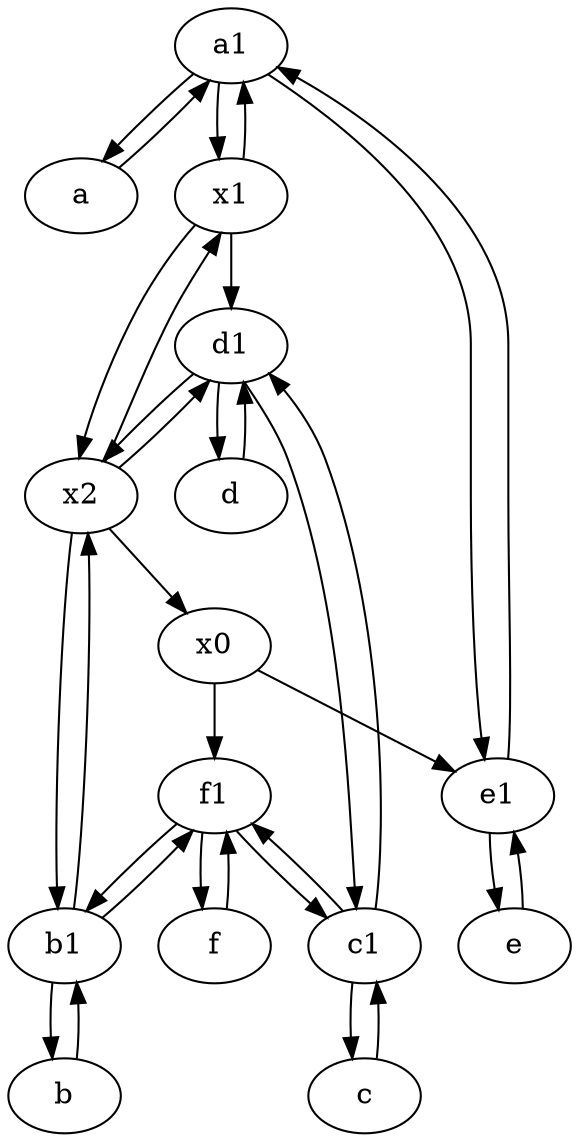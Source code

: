 digraph  {
	a1 [pos="40,15!"];
	a [pos="40,10!"];
	b [pos="50,20!"];
	x2;
	x1;
	c [pos="20,10!"];
	d1 [pos="25,30!"];
	b1 [pos="45,20!"];
	e1 [pos="25,45!"];
	f [pos="15,45!"];
	d [pos="20,30!"];
	c1 [pos="30,15!"];
	x0;
	f1;
	e [pos="30,50!"];
	b -> b1;
	c1 -> c;
	a1 -> e1;
	e -> e1;
	x1 -> x2;
	f1 -> f;
	a1 -> a;
	x1 -> a1;
	a1 -> x1;
	f -> f1;
	d1 -> c1;
	f1 -> c1;
	c1 -> d1;
	e1 -> e;
	x2 -> b1;
	x0 -> f1;
	b1 -> x2;
	e1 -> a1;
	d1 -> d;
	x0 -> e1;
	c -> c1;
	x2 -> x1;
	d1 -> x2;
	x1 -> d1;
	x2 -> x0;
	d -> d1;
	b1 -> b;
	c1 -> f1;
	b1 -> f1;
	a -> a1;
	x2 -> d1;
	f1 -> b1;

	}